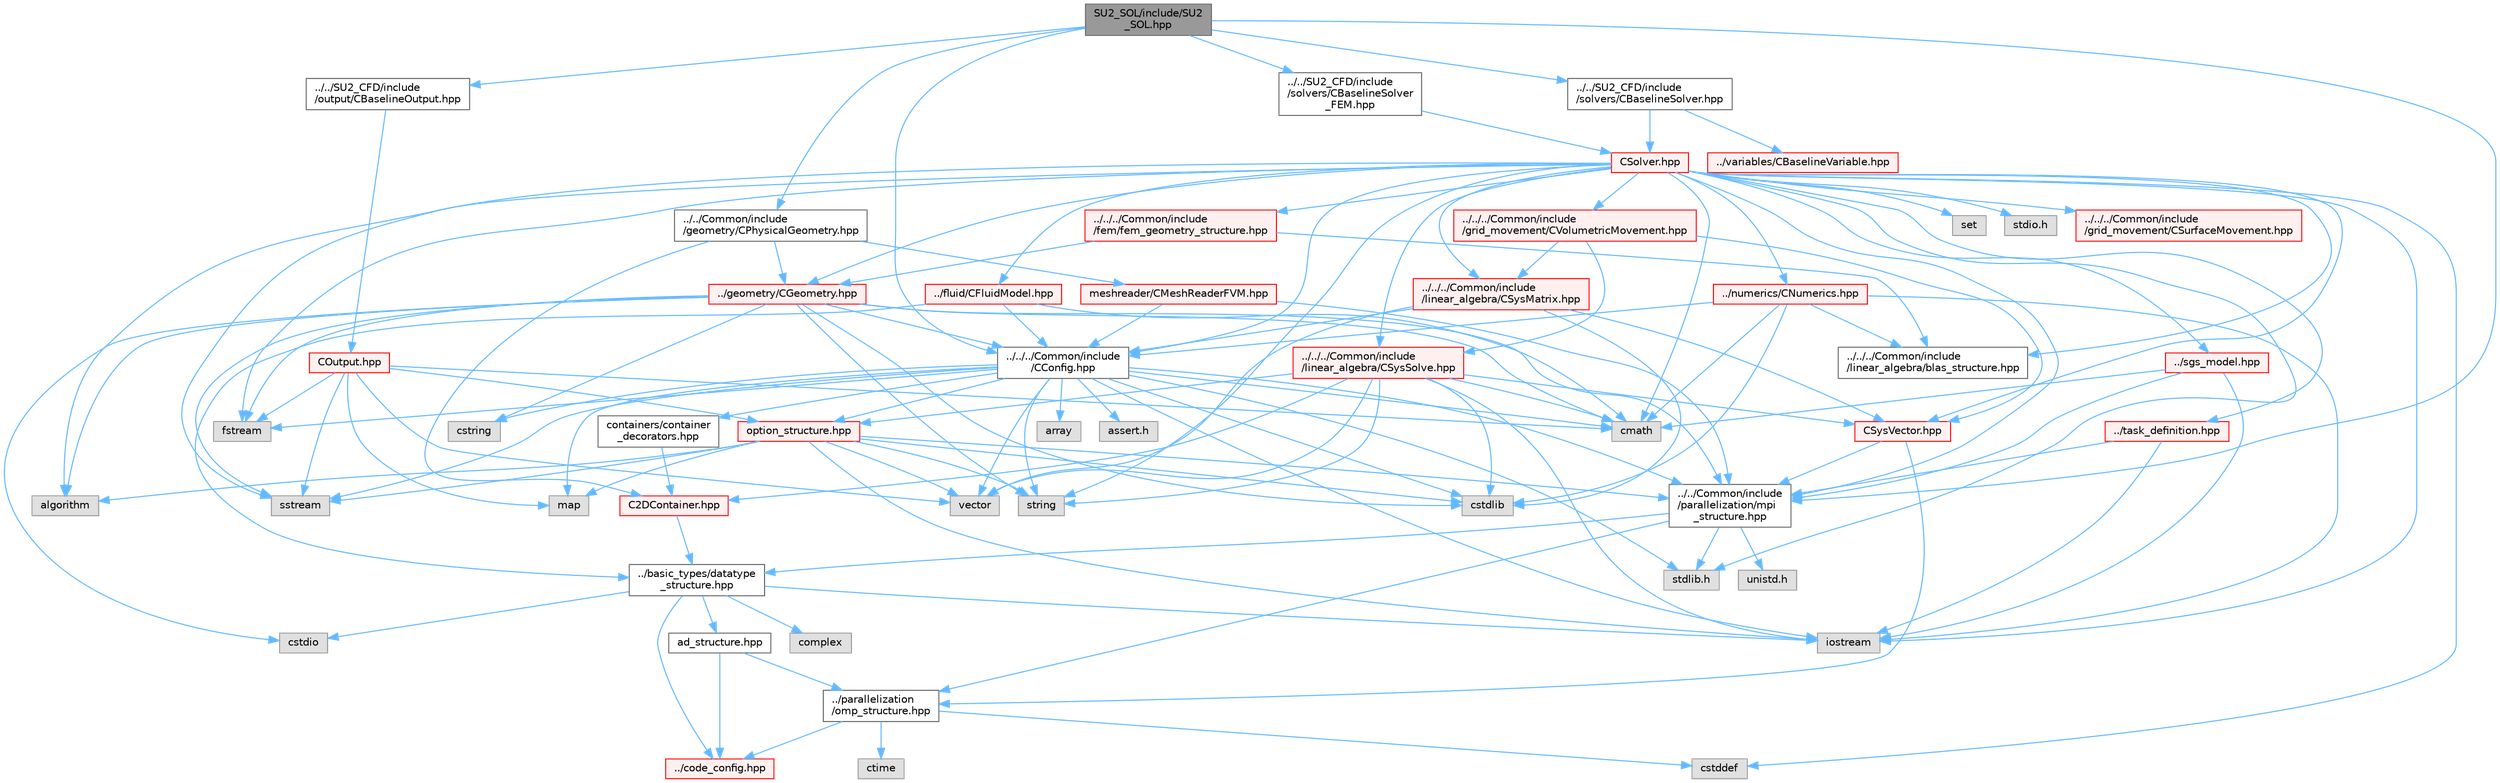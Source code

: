 digraph "SU2_SOL/include/SU2_SOL.hpp"
{
 // LATEX_PDF_SIZE
  bgcolor="transparent";
  edge [fontname=Helvetica,fontsize=10,labelfontname=Helvetica,labelfontsize=10];
  node [fontname=Helvetica,fontsize=10,shape=box,height=0.2,width=0.4];
  Node1 [id="Node000001",label="SU2_SOL/include/SU2\l_SOL.hpp",height=0.2,width=0.4,color="gray40", fillcolor="grey60", style="filled", fontcolor="black",tooltip="Headers of the main subroutines of the code SU2_SOL. The subroutines and functions are in the SU2_SOL..."];
  Node1 -> Node2 [id="edge1_Node000001_Node000002",color="steelblue1",style="solid",tooltip=" "];
  Node2 [id="Node000002",label="../../Common/include\l/parallelization/mpi\l_structure.hpp",height=0.2,width=0.4,color="grey40", fillcolor="white", style="filled",URL="$mpi__structure_8hpp.html",tooltip="Headers of the mpi interface for generalized datatypes. The subroutines and functions are in the mpi_..."];
  Node2 -> Node3 [id="edge2_Node000002_Node000003",color="steelblue1",style="solid",tooltip=" "];
  Node3 [id="Node000003",label="stdlib.h",height=0.2,width=0.4,color="grey60", fillcolor="#E0E0E0", style="filled",tooltip=" "];
  Node2 -> Node4 [id="edge3_Node000002_Node000004",color="steelblue1",style="solid",tooltip=" "];
  Node4 [id="Node000004",label="../basic_types/datatype\l_structure.hpp",height=0.2,width=0.4,color="grey40", fillcolor="white", style="filled",URL="$datatype__structure_8hpp.html",tooltip="Headers for generalized datatypes, defines an interface for AD types."];
  Node4 -> Node5 [id="edge4_Node000004_Node000005",color="steelblue1",style="solid",tooltip=" "];
  Node5 [id="Node000005",label="iostream",height=0.2,width=0.4,color="grey60", fillcolor="#E0E0E0", style="filled",tooltip=" "];
  Node4 -> Node6 [id="edge5_Node000004_Node000006",color="steelblue1",style="solid",tooltip=" "];
  Node6 [id="Node000006",label="complex",height=0.2,width=0.4,color="grey60", fillcolor="#E0E0E0", style="filled",tooltip=" "];
  Node4 -> Node7 [id="edge6_Node000004_Node000007",color="steelblue1",style="solid",tooltip=" "];
  Node7 [id="Node000007",label="cstdio",height=0.2,width=0.4,color="grey60", fillcolor="#E0E0E0", style="filled",tooltip=" "];
  Node4 -> Node8 [id="edge7_Node000004_Node000008",color="steelblue1",style="solid",tooltip=" "];
  Node8 [id="Node000008",label="../code_config.hpp",height=0.2,width=0.4,color="red", fillcolor="#FFF0F0", style="filled",URL="$code__config_8hpp.html",tooltip="Header file for collecting common macros, definitions and type configurations."];
  Node4 -> Node10 [id="edge8_Node000004_Node000010",color="steelblue1",style="solid",tooltip=" "];
  Node10 [id="Node000010",label="ad_structure.hpp",height=0.2,width=0.4,color="grey40", fillcolor="white", style="filled",URL="$ad__structure_8hpp.html",tooltip="Main routines for the algorithmic differentiation (AD) structure."];
  Node10 -> Node8 [id="edge9_Node000010_Node000008",color="steelblue1",style="solid",tooltip=" "];
  Node10 -> Node11 [id="edge10_Node000010_Node000011",color="steelblue1",style="solid",tooltip=" "];
  Node11 [id="Node000011",label="../parallelization\l/omp_structure.hpp",height=0.2,width=0.4,color="grey40", fillcolor="white", style="filled",URL="$omp__structure_8hpp.html",tooltip="OpenMP interface header, provides compatibility functions if the code is built without OpenMP support..."];
  Node11 -> Node12 [id="edge11_Node000011_Node000012",color="steelblue1",style="solid",tooltip=" "];
  Node12 [id="Node000012",label="cstddef",height=0.2,width=0.4,color="grey60", fillcolor="#E0E0E0", style="filled",tooltip=" "];
  Node11 -> Node8 [id="edge12_Node000011_Node000008",color="steelblue1",style="solid",tooltip=" "];
  Node11 -> Node13 [id="edge13_Node000011_Node000013",color="steelblue1",style="solid",tooltip=" "];
  Node13 [id="Node000013",label="ctime",height=0.2,width=0.4,color="grey60", fillcolor="#E0E0E0", style="filled",tooltip=" "];
  Node2 -> Node14 [id="edge14_Node000002_Node000014",color="steelblue1",style="solid",tooltip=" "];
  Node14 [id="Node000014",label="unistd.h",height=0.2,width=0.4,color="grey60", fillcolor="#E0E0E0", style="filled",tooltip=" "];
  Node2 -> Node11 [id="edge15_Node000002_Node000011",color="steelblue1",style="solid",tooltip=" "];
  Node1 -> Node15 [id="edge16_Node000001_Node000015",color="steelblue1",style="solid",tooltip=" "];
  Node15 [id="Node000015",label="../../SU2_CFD/include\l/solvers/CBaselineSolver.hpp",height=0.2,width=0.4,color="grey40", fillcolor="white", style="filled",URL="$CBaselineSolver_8hpp.html",tooltip=" "];
  Node15 -> Node16 [id="edge17_Node000015_Node000016",color="steelblue1",style="solid",tooltip=" "];
  Node16 [id="Node000016",label="CSolver.hpp",height=0.2,width=0.4,color="red", fillcolor="#FFF0F0", style="filled",URL="$CSolver_8hpp.html",tooltip="Headers of the CSolver class which is inherited by all of the other solvers."];
  Node16 -> Node2 [id="edge18_Node000016_Node000002",color="steelblue1",style="solid",tooltip=" "];
  Node16 -> Node17 [id="edge19_Node000016_Node000017",color="steelblue1",style="solid",tooltip=" "];
  Node17 [id="Node000017",label="cmath",height=0.2,width=0.4,color="grey60", fillcolor="#E0E0E0", style="filled",tooltip=" "];
  Node16 -> Node12 [id="edge20_Node000016_Node000012",color="steelblue1",style="solid",tooltip=" "];
  Node16 -> Node18 [id="edge21_Node000016_Node000018",color="steelblue1",style="solid",tooltip=" "];
  Node18 [id="Node000018",label="string",height=0.2,width=0.4,color="grey60", fillcolor="#E0E0E0", style="filled",tooltip=" "];
  Node16 -> Node19 [id="edge22_Node000016_Node000019",color="steelblue1",style="solid",tooltip=" "];
  Node19 [id="Node000019",label="fstream",height=0.2,width=0.4,color="grey60", fillcolor="#E0E0E0", style="filled",tooltip=" "];
  Node16 -> Node20 [id="edge23_Node000016_Node000020",color="steelblue1",style="solid",tooltip=" "];
  Node20 [id="Node000020",label="sstream",height=0.2,width=0.4,color="grey60", fillcolor="#E0E0E0", style="filled",tooltip=" "];
  Node16 -> Node21 [id="edge24_Node000016_Node000021",color="steelblue1",style="solid",tooltip=" "];
  Node21 [id="Node000021",label="algorithm",height=0.2,width=0.4,color="grey60", fillcolor="#E0E0E0", style="filled",tooltip=" "];
  Node16 -> Node5 [id="edge25_Node000016_Node000005",color="steelblue1",style="solid",tooltip=" "];
  Node16 -> Node22 [id="edge26_Node000016_Node000022",color="steelblue1",style="solid",tooltip=" "];
  Node22 [id="Node000022",label="set",height=0.2,width=0.4,color="grey60", fillcolor="#E0E0E0", style="filled",tooltip=" "];
  Node16 -> Node3 [id="edge27_Node000016_Node000003",color="steelblue1",style="solid",tooltip=" "];
  Node16 -> Node23 [id="edge28_Node000016_Node000023",color="steelblue1",style="solid",tooltip=" "];
  Node23 [id="Node000023",label="stdio.h",height=0.2,width=0.4,color="grey60", fillcolor="#E0E0E0", style="filled",tooltip=" "];
  Node16 -> Node24 [id="edge29_Node000016_Node000024",color="steelblue1",style="solid",tooltip=" "];
  Node24 [id="Node000024",label="../fluid/CFluidModel.hpp",height=0.2,width=0.4,color="red", fillcolor="#FFF0F0", style="filled",URL="$CFluidModel_8hpp.html",tooltip="Defines the main fluid model class for thermophysical properties."];
  Node24 -> Node17 [id="edge30_Node000024_Node000017",color="steelblue1",style="solid",tooltip=" "];
  Node24 -> Node26 [id="edge31_Node000024_Node000026",color="steelblue1",style="solid",tooltip=" "];
  Node26 [id="Node000026",label="../../../Common/include\l/CConfig.hpp",height=0.2,width=0.4,color="grey40", fillcolor="white", style="filled",URL="$CConfig_8hpp.html",tooltip="All the information about the definition of the physical problem. The subroutines and functions are i..."];
  Node26 -> Node2 [id="edge32_Node000026_Node000002",color="steelblue1",style="solid",tooltip=" "];
  Node26 -> Node5 [id="edge33_Node000026_Node000005",color="steelblue1",style="solid",tooltip=" "];
  Node26 -> Node27 [id="edge34_Node000026_Node000027",color="steelblue1",style="solid",tooltip=" "];
  Node27 [id="Node000027",label="cstdlib",height=0.2,width=0.4,color="grey60", fillcolor="#E0E0E0", style="filled",tooltip=" "];
  Node26 -> Node19 [id="edge35_Node000026_Node000019",color="steelblue1",style="solid",tooltip=" "];
  Node26 -> Node20 [id="edge36_Node000026_Node000020",color="steelblue1",style="solid",tooltip=" "];
  Node26 -> Node18 [id="edge37_Node000026_Node000018",color="steelblue1",style="solid",tooltip=" "];
  Node26 -> Node28 [id="edge38_Node000026_Node000028",color="steelblue1",style="solid",tooltip=" "];
  Node28 [id="Node000028",label="cstring",height=0.2,width=0.4,color="grey60", fillcolor="#E0E0E0", style="filled",tooltip=" "];
  Node26 -> Node29 [id="edge39_Node000026_Node000029",color="steelblue1",style="solid",tooltip=" "];
  Node29 [id="Node000029",label="vector",height=0.2,width=0.4,color="grey60", fillcolor="#E0E0E0", style="filled",tooltip=" "];
  Node26 -> Node30 [id="edge40_Node000026_Node000030",color="steelblue1",style="solid",tooltip=" "];
  Node30 [id="Node000030",label="array",height=0.2,width=0.4,color="grey60", fillcolor="#E0E0E0", style="filled",tooltip=" "];
  Node26 -> Node3 [id="edge41_Node000026_Node000003",color="steelblue1",style="solid",tooltip=" "];
  Node26 -> Node17 [id="edge42_Node000026_Node000017",color="steelblue1",style="solid",tooltip=" "];
  Node26 -> Node31 [id="edge43_Node000026_Node000031",color="steelblue1",style="solid",tooltip=" "];
  Node31 [id="Node000031",label="map",height=0.2,width=0.4,color="grey60", fillcolor="#E0E0E0", style="filled",tooltip=" "];
  Node26 -> Node32 [id="edge44_Node000026_Node000032",color="steelblue1",style="solid",tooltip=" "];
  Node32 [id="Node000032",label="assert.h",height=0.2,width=0.4,color="grey60", fillcolor="#E0E0E0", style="filled",tooltip=" "];
  Node26 -> Node33 [id="edge45_Node000026_Node000033",color="steelblue1",style="solid",tooltip=" "];
  Node33 [id="Node000033",label="option_structure.hpp",height=0.2,width=0.4,color="red", fillcolor="#FFF0F0", style="filled",URL="$option__structure_8hpp.html",tooltip="Defines classes for referencing options for easy input in CConfig."];
  Node33 -> Node2 [id="edge46_Node000033_Node000002",color="steelblue1",style="solid",tooltip=" "];
  Node33 -> Node5 [id="edge47_Node000033_Node000005",color="steelblue1",style="solid",tooltip=" "];
  Node33 -> Node20 [id="edge48_Node000033_Node000020",color="steelblue1",style="solid",tooltip=" "];
  Node33 -> Node18 [id="edge49_Node000033_Node000018",color="steelblue1",style="solid",tooltip=" "];
  Node33 -> Node29 [id="edge50_Node000033_Node000029",color="steelblue1",style="solid",tooltip=" "];
  Node33 -> Node31 [id="edge51_Node000033_Node000031",color="steelblue1",style="solid",tooltip=" "];
  Node33 -> Node27 [id="edge52_Node000033_Node000027",color="steelblue1",style="solid",tooltip=" "];
  Node33 -> Node21 [id="edge53_Node000033_Node000021",color="steelblue1",style="solid",tooltip=" "];
  Node26 -> Node35 [id="edge54_Node000026_Node000035",color="steelblue1",style="solid",tooltip=" "];
  Node35 [id="Node000035",label="containers/container\l_decorators.hpp",height=0.2,width=0.4,color="grey40", fillcolor="white", style="filled",URL="$container__decorators_8hpp.html",tooltip="Collection of small classes that decorate C2DContainer to augment its functionality,..."];
  Node35 -> Node36 [id="edge55_Node000035_Node000036",color="steelblue1",style="solid",tooltip=" "];
  Node36 [id="Node000036",label="C2DContainer.hpp",height=0.2,width=0.4,color="red", fillcolor="#FFF0F0", style="filled",URL="$C2DContainer_8hpp.html",tooltip="A templated vector/matrix object."];
  Node36 -> Node4 [id="edge56_Node000036_Node000004",color="steelblue1",style="solid",tooltip=" "];
  Node24 -> Node4 [id="edge57_Node000024_Node000004",color="steelblue1",style="solid",tooltip=" "];
  Node16 -> Node48 [id="edge58_Node000016_Node000048",color="steelblue1",style="solid",tooltip=" "];
  Node48 [id="Node000048",label="../task_definition.hpp",height=0.2,width=0.4,color="red", fillcolor="#FFF0F0", style="filled",URL="$task__definition_8hpp.html",tooltip="Header of the task definition class for the SU2 solvers."];
  Node48 -> Node2 [id="edge59_Node000048_Node000002",color="steelblue1",style="solid",tooltip=" "];
  Node48 -> Node5 [id="edge60_Node000048_Node000005",color="steelblue1",style="solid",tooltip=" "];
  Node16 -> Node50 [id="edge61_Node000016_Node000050",color="steelblue1",style="solid",tooltip=" "];
  Node50 [id="Node000050",label="../numerics/CNumerics.hpp",height=0.2,width=0.4,color="red", fillcolor="#FFF0F0", style="filled",URL="$CNumerics_8hpp.html",tooltip="Declaration of the base numerics class, the implementation is in the CNumerics.cpp file."];
  Node50 -> Node17 [id="edge62_Node000050_Node000017",color="steelblue1",style="solid",tooltip=" "];
  Node50 -> Node5 [id="edge63_Node000050_Node000005",color="steelblue1",style="solid",tooltip=" "];
  Node50 -> Node27 [id="edge64_Node000050_Node000027",color="steelblue1",style="solid",tooltip=" "];
  Node50 -> Node26 [id="edge65_Node000050_Node000026",color="steelblue1",style="solid",tooltip=" "];
  Node50 -> Node52 [id="edge66_Node000050_Node000052",color="steelblue1",style="solid",tooltip=" "];
  Node52 [id="Node000052",label="../../../Common/include\l/linear_algebra/blas_structure.hpp",height=0.2,width=0.4,color="grey40", fillcolor="white", style="filled",URL="$blas__structure_8hpp.html",tooltip="Include files and headers of the functions for matrix and vector operations, which are typically foun..."];
  Node16 -> Node53 [id="edge67_Node000016_Node000053",color="steelblue1",style="solid",tooltip=" "];
  Node53 [id="Node000053",label="../sgs_model.hpp",height=0.2,width=0.4,color="red", fillcolor="#FFF0F0", style="filled",URL="$sgs__model_8hpp.html",tooltip="Headers of the LES subgrid scale models of the SU2 solvers."];
  Node53 -> Node2 [id="edge68_Node000053_Node000002",color="steelblue1",style="solid",tooltip=" "];
  Node53 -> Node5 [id="edge69_Node000053_Node000005",color="steelblue1",style="solid",tooltip=" "];
  Node53 -> Node17 [id="edge70_Node000053_Node000017",color="steelblue1",style="solid",tooltip=" "];
  Node16 -> Node55 [id="edge71_Node000016_Node000055",color="steelblue1",style="solid",tooltip=" "];
  Node55 [id="Node000055",label="../../../Common/include\l/fem/fem_geometry_structure.hpp",height=0.2,width=0.4,color="red", fillcolor="#FFF0F0", style="filled",URL="$fem__geometry__structure_8hpp.html",tooltip="Headers of the main subroutines for creating the geometrical structure for the FEM solver...."];
  Node55 -> Node56 [id="edge72_Node000055_Node000056",color="steelblue1",style="solid",tooltip=" "];
  Node56 [id="Node000056",label="../geometry/CGeometry.hpp",height=0.2,width=0.4,color="red", fillcolor="#FFF0F0", style="filled",URL="$CGeometry_8hpp.html",tooltip="Headers of the main subroutines for creating the geometrical structure. The subroutines and functions..."];
  Node56 -> Node2 [id="edge73_Node000056_Node000002",color="steelblue1",style="solid",tooltip=" "];
  Node56 -> Node18 [id="edge74_Node000056_Node000018",color="steelblue1",style="solid",tooltip=" "];
  Node56 -> Node19 [id="edge75_Node000056_Node000019",color="steelblue1",style="solid",tooltip=" "];
  Node56 -> Node20 [id="edge76_Node000056_Node000020",color="steelblue1",style="solid",tooltip=" "];
  Node56 -> Node17 [id="edge77_Node000056_Node000017",color="steelblue1",style="solid",tooltip=" "];
  Node56 -> Node21 [id="edge78_Node000056_Node000021",color="steelblue1",style="solid",tooltip=" "];
  Node56 -> Node28 [id="edge79_Node000056_Node000028",color="steelblue1",style="solid",tooltip=" "];
  Node56 -> Node7 [id="edge80_Node000056_Node000007",color="steelblue1",style="solid",tooltip=" "];
  Node56 -> Node27 [id="edge81_Node000056_Node000027",color="steelblue1",style="solid",tooltip=" "];
  Node56 -> Node26 [id="edge82_Node000056_Node000026",color="steelblue1",style="solid",tooltip=" "];
  Node55 -> Node52 [id="edge83_Node000055_Node000052",color="steelblue1",style="solid",tooltip=" "];
  Node16 -> Node56 [id="edge84_Node000016_Node000056",color="steelblue1",style="solid",tooltip=" "];
  Node16 -> Node26 [id="edge85_Node000016_Node000026",color="steelblue1",style="solid",tooltip=" "];
  Node16 -> Node75 [id="edge86_Node000016_Node000075",color="steelblue1",style="solid",tooltip=" "];
  Node75 [id="Node000075",label="../../../Common/include\l/linear_algebra/CSysMatrix.hpp",height=0.2,width=0.4,color="red", fillcolor="#FFF0F0", style="filled",URL="$CSysMatrix_8hpp.html",tooltip="Declaration of the block-sparse matrix class. The implemtation is in CSysMatrix.cpp."];
  Node75 -> Node26 [id="edge87_Node000075_Node000026",color="steelblue1",style="solid",tooltip=" "];
  Node75 -> Node76 [id="edge88_Node000075_Node000076",color="steelblue1",style="solid",tooltip=" "];
  Node76 [id="Node000076",label="CSysVector.hpp",height=0.2,width=0.4,color="red", fillcolor="#FFF0F0", style="filled",URL="$CSysVector_8hpp.html",tooltip="Declararion and inlines of the vector class used in the solution of large, distributed,..."];
  Node76 -> Node2 [id="edge89_Node000076_Node000002",color="steelblue1",style="solid",tooltip=" "];
  Node76 -> Node11 [id="edge90_Node000076_Node000011",color="steelblue1",style="solid",tooltip=" "];
  Node75 -> Node27 [id="edge91_Node000075_Node000027",color="steelblue1",style="solid",tooltip=" "];
  Node75 -> Node29 [id="edge92_Node000075_Node000029",color="steelblue1",style="solid",tooltip=" "];
  Node16 -> Node76 [id="edge93_Node000016_Node000076",color="steelblue1",style="solid",tooltip=" "];
  Node16 -> Node79 [id="edge94_Node000016_Node000079",color="steelblue1",style="solid",tooltip=" "];
  Node79 [id="Node000079",label="../../../Common/include\l/linear_algebra/CSysSolve.hpp",height=0.2,width=0.4,color="red", fillcolor="#FFF0F0", style="filled",URL="$CSysSolve_8hpp.html",tooltip="Headers for the classes related to linear solvers (CG, FGMRES, etc) The subroutines and functions are..."];
  Node79 -> Node36 [id="edge95_Node000079_Node000036",color="steelblue1",style="solid",tooltip=" "];
  Node79 -> Node17 [id="edge96_Node000079_Node000017",color="steelblue1",style="solid",tooltip=" "];
  Node79 -> Node29 [id="edge97_Node000079_Node000029",color="steelblue1",style="solid",tooltip=" "];
  Node79 -> Node5 [id="edge98_Node000079_Node000005",color="steelblue1",style="solid",tooltip=" "];
  Node79 -> Node27 [id="edge99_Node000079_Node000027",color="steelblue1",style="solid",tooltip=" "];
  Node79 -> Node18 [id="edge100_Node000079_Node000018",color="steelblue1",style="solid",tooltip=" "];
  Node79 -> Node76 [id="edge101_Node000079_Node000076",color="steelblue1",style="solid",tooltip=" "];
  Node79 -> Node33 [id="edge102_Node000079_Node000033",color="steelblue1",style="solid",tooltip=" "];
  Node16 -> Node81 [id="edge103_Node000016_Node000081",color="steelblue1",style="solid",tooltip=" "];
  Node81 [id="Node000081",label="../../../Common/include\l/grid_movement/CSurfaceMovement.hpp",height=0.2,width=0.4,color="red", fillcolor="#FFF0F0", style="filled",URL="$CSurfaceMovement_8hpp.html",tooltip="Headers of the CSurfaceMovement class."];
  Node16 -> Node85 [id="edge104_Node000016_Node000085",color="steelblue1",style="solid",tooltip=" "];
  Node85 [id="Node000085",label="../../../Common/include\l/grid_movement/CVolumetricMovement.hpp",height=0.2,width=0.4,color="red", fillcolor="#FFF0F0", style="filled",URL="$CVolumetricMovement_8hpp.html",tooltip="Headers of the CVolumetricMovement class."];
  Node85 -> Node75 [id="edge105_Node000085_Node000075",color="steelblue1",style="solid",tooltip=" "];
  Node85 -> Node76 [id="edge106_Node000085_Node000076",color="steelblue1",style="solid",tooltip=" "];
  Node85 -> Node79 [id="edge107_Node000085_Node000079",color="steelblue1",style="solid",tooltip=" "];
  Node16 -> Node52 [id="edge108_Node000016_Node000052",color="steelblue1",style="solid",tooltip=" "];
  Node15 -> Node89 [id="edge109_Node000015_Node000089",color="steelblue1",style="solid",tooltip=" "];
  Node89 [id="Node000089",label="../variables/CBaselineVariable.hpp",height=0.2,width=0.4,color="red", fillcolor="#FFF0F0", style="filled",URL="$CBaselineVariable_8hpp.html",tooltip="Main class for defining the variables of a baseline solution from a restart file (for output)."];
  Node1 -> Node90 [id="edge110_Node000001_Node000090",color="steelblue1",style="solid",tooltip=" "];
  Node90 [id="Node000090",label="../../SU2_CFD/include\l/solvers/CBaselineSolver\l_FEM.hpp",height=0.2,width=0.4,color="grey40", fillcolor="white", style="filled",URL="$CBaselineSolver__FEM_8hpp.html",tooltip=" "];
  Node90 -> Node16 [id="edge111_Node000090_Node000016",color="steelblue1",style="solid",tooltip=" "];
  Node1 -> Node91 [id="edge112_Node000001_Node000091",color="steelblue1",style="solid",tooltip=" "];
  Node91 [id="Node000091",label="../../SU2_CFD/include\l/output/CBaselineOutput.hpp",height=0.2,width=0.4,color="grey40", fillcolor="white", style="filled",URL="$CBaselineOutput_8hpp.html",tooltip="Headers of the baseline output."];
  Node91 -> Node92 [id="edge113_Node000091_Node000092",color="steelblue1",style="solid",tooltip=" "];
  Node92 [id="Node000092",label="COutput.hpp",height=0.2,width=0.4,color="red", fillcolor="#FFF0F0", style="filled",URL="$COutput_8hpp.html",tooltip="Headers of the output class."];
  Node92 -> Node19 [id="edge114_Node000092_Node000019",color="steelblue1",style="solid",tooltip=" "];
  Node92 -> Node17 [id="edge115_Node000092_Node000017",color="steelblue1",style="solid",tooltip=" "];
  Node92 -> Node31 [id="edge116_Node000092_Node000031",color="steelblue1",style="solid",tooltip=" "];
  Node92 -> Node20 [id="edge117_Node000092_Node000020",color="steelblue1",style="solid",tooltip=" "];
  Node92 -> Node29 [id="edge118_Node000092_Node000029",color="steelblue1",style="solid",tooltip=" "];
  Node92 -> Node33 [id="edge119_Node000092_Node000033",color="steelblue1",style="solid",tooltip=" "];
  Node1 -> Node98 [id="edge120_Node000001_Node000098",color="steelblue1",style="solid",tooltip=" "];
  Node98 [id="Node000098",label="../../Common/include\l/geometry/CPhysicalGeometry.hpp",height=0.2,width=0.4,color="grey40", fillcolor="white", style="filled",URL="$CPhysicalGeometry_8hpp.html",tooltip="Headers of the physical geometry class used to read meshes from file."];
  Node98 -> Node56 [id="edge121_Node000098_Node000056",color="steelblue1",style="solid",tooltip=" "];
  Node98 -> Node99 [id="edge122_Node000098_Node000099",color="steelblue1",style="solid",tooltip=" "];
  Node99 [id="Node000099",label="meshreader/CMeshReaderFVM.hpp",height=0.2,width=0.4,color="red", fillcolor="#FFF0F0", style="filled",URL="$CMeshReaderFVM_8hpp.html",tooltip="Header file for the class CMeshReaderFVM. The implementations are in the CMeshReaderFVM...."];
  Node99 -> Node2 [id="edge123_Node000099_Node000002",color="steelblue1",style="solid",tooltip=" "];
  Node99 -> Node26 [id="edge124_Node000099_Node000026",color="steelblue1",style="solid",tooltip=" "];
  Node98 -> Node36 [id="edge125_Node000098_Node000036",color="steelblue1",style="solid",tooltip=" "];
  Node1 -> Node26 [id="edge126_Node000001_Node000026",color="steelblue1",style="solid",tooltip=" "];
}
